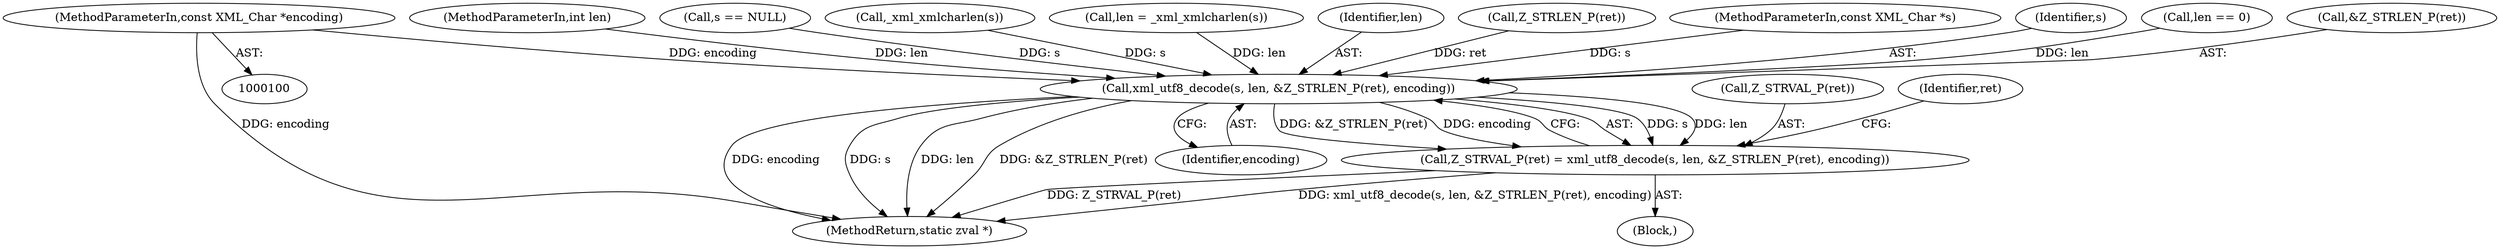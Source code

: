 digraph "0_php_dccda88f27a084bcbbb30198ace12b4e7ae961cc_8@pointer" {
"1000103" [label="(MethodParameterIn,const XML_Char *encoding)"];
"1000133" [label="(Call,xml_utf8_decode(s, len, &Z_STRLEN_P(ret), encoding))"];
"1000130" [label="(Call,Z_STRVAL_P(ret) = xml_utf8_decode(s, len, &Z_STRLEN_P(ret), encoding))"];
"1000130" [label="(Call,Z_STRVAL_P(ret) = xml_utf8_decode(s, len, &Z_STRLEN_P(ret), encoding))"];
"1000102" [label="(MethodParameterIn,int len)"];
"1000133" [label="(Call,xml_utf8_decode(s, len, &Z_STRLEN_P(ret), encoding))"];
"1000109" [label="(Call,s == NULL)"];
"1000124" [label="(Call,_xml_xmlcharlen(s))"];
"1000122" [label="(Call,len = _xml_xmlcharlen(s))"];
"1000135" [label="(Identifier,len)"];
"1000103" [label="(MethodParameterIn,const XML_Char *encoding)"];
"1000137" [label="(Call,Z_STRLEN_P(ret))"];
"1000142" [label="(MethodReturn,static zval *)"];
"1000101" [label="(MethodParameterIn,const XML_Char *s)"];
"1000139" [label="(Identifier,encoding)"];
"1000104" [label="(Block,)"];
"1000131" [label="(Call,Z_STRVAL_P(ret))"];
"1000141" [label="(Identifier,ret)"];
"1000134" [label="(Identifier,s)"];
"1000118" [label="(Call,len == 0)"];
"1000136" [label="(Call,&Z_STRLEN_P(ret))"];
"1000103" -> "1000100"  [label="AST: "];
"1000103" -> "1000142"  [label="DDG: encoding"];
"1000103" -> "1000133"  [label="DDG: encoding"];
"1000133" -> "1000130"  [label="AST: "];
"1000133" -> "1000139"  [label="CFG: "];
"1000134" -> "1000133"  [label="AST: "];
"1000135" -> "1000133"  [label="AST: "];
"1000136" -> "1000133"  [label="AST: "];
"1000139" -> "1000133"  [label="AST: "];
"1000130" -> "1000133"  [label="CFG: "];
"1000133" -> "1000142"  [label="DDG: encoding"];
"1000133" -> "1000142"  [label="DDG: s"];
"1000133" -> "1000142"  [label="DDG: len"];
"1000133" -> "1000142"  [label="DDG: &Z_STRLEN_P(ret)"];
"1000133" -> "1000130"  [label="DDG: s"];
"1000133" -> "1000130"  [label="DDG: len"];
"1000133" -> "1000130"  [label="DDG: &Z_STRLEN_P(ret)"];
"1000133" -> "1000130"  [label="DDG: encoding"];
"1000124" -> "1000133"  [label="DDG: s"];
"1000109" -> "1000133"  [label="DDG: s"];
"1000101" -> "1000133"  [label="DDG: s"];
"1000122" -> "1000133"  [label="DDG: len"];
"1000118" -> "1000133"  [label="DDG: len"];
"1000102" -> "1000133"  [label="DDG: len"];
"1000137" -> "1000133"  [label="DDG: ret"];
"1000130" -> "1000104"  [label="AST: "];
"1000131" -> "1000130"  [label="AST: "];
"1000141" -> "1000130"  [label="CFG: "];
"1000130" -> "1000142"  [label="DDG: xml_utf8_decode(s, len, &Z_STRLEN_P(ret), encoding)"];
"1000130" -> "1000142"  [label="DDG: Z_STRVAL_P(ret)"];
}
